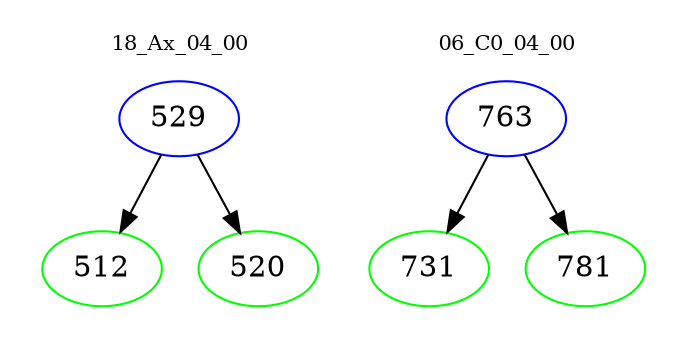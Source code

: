 digraph{
subgraph cluster_0 {
color = white
label = "18_Ax_04_00";
fontsize=10;
T0_529 [label="529", color="blue"]
T0_529 -> T0_512 [color="black"]
T0_512 [label="512", color="green"]
T0_529 -> T0_520 [color="black"]
T0_520 [label="520", color="green"]
}
subgraph cluster_1 {
color = white
label = "06_C0_04_00";
fontsize=10;
T1_763 [label="763", color="blue"]
T1_763 -> T1_731 [color="black"]
T1_731 [label="731", color="green"]
T1_763 -> T1_781 [color="black"]
T1_781 [label="781", color="green"]
}
}
